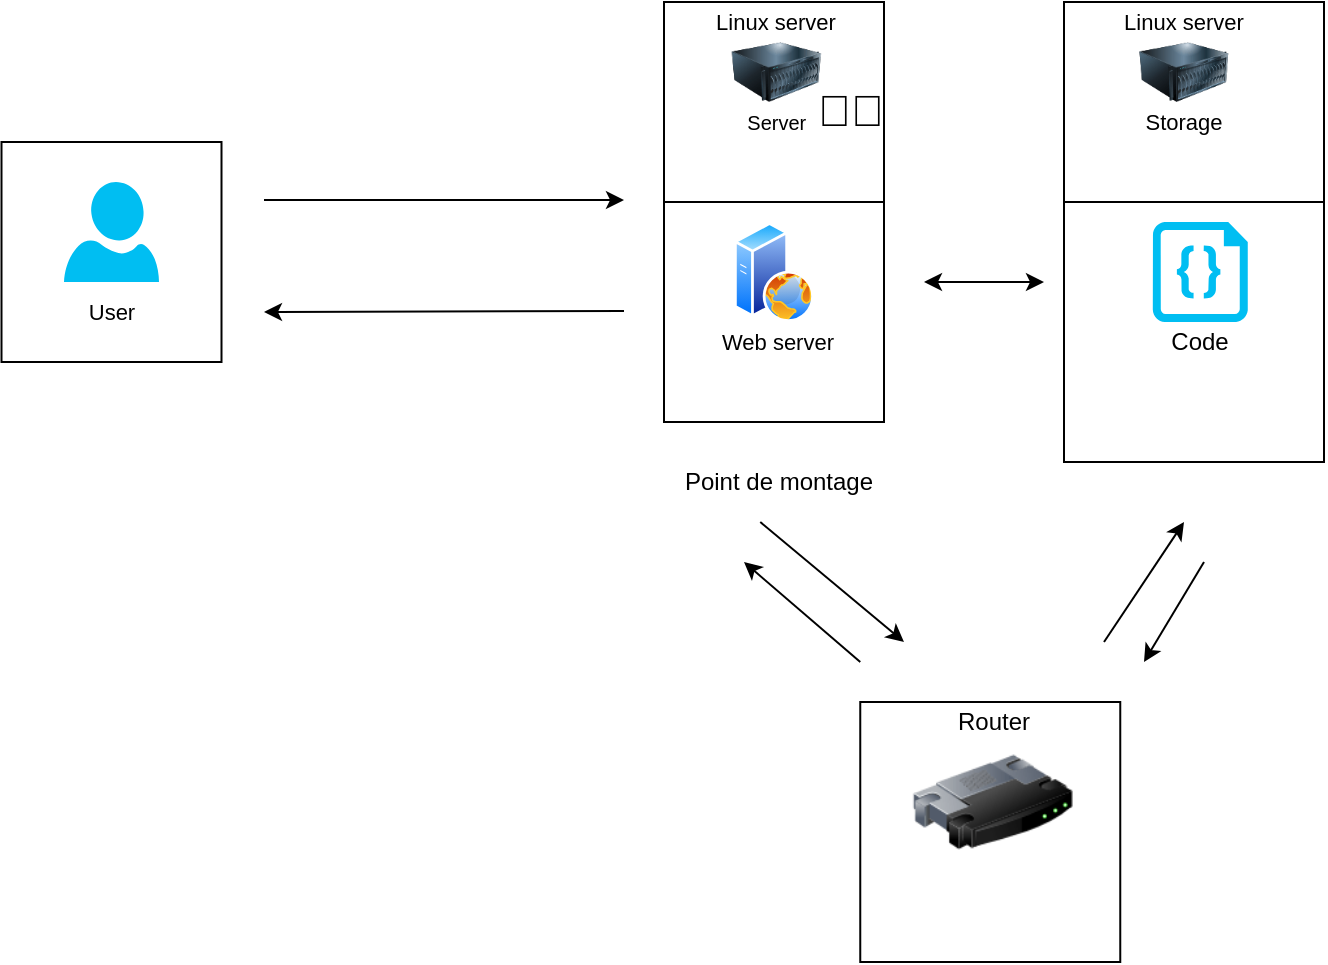 <mxfile version="20.5.3" type="github"><diagram id="bINb9QL9ruGttSEvCon1" name="Page-1"><mxGraphModel dx="1878" dy="613" grid="1" gridSize="10" guides="1" tooltips="1" connect="1" arrows="1" fold="1" page="1" pageScale="1" pageWidth="850" pageHeight="1100" math="0" shadow="0"><root><mxCell id="0"/><mxCell id="1" parent="0"/><mxCell id="PaxwfdAcIzAAx-07e6oR-30" value="" style="whiteSpace=wrap;html=1;aspect=fixed;" parent="1" vertex="1"><mxGeometry x="418.13" y="370" width="130" height="130" as="geometry"/></mxCell><mxCell id="PaxwfdAcIzAAx-07e6oR-17" value="" style="whiteSpace=wrap;html=1;aspect=fixed;" parent="1" vertex="1"><mxGeometry x="-11.25" y="90" width="110" height="110" as="geometry"/></mxCell><mxCell id="PaxwfdAcIzAAx-07e6oR-7" value="" style="rounded=0;whiteSpace=wrap;html=1;" parent="1" vertex="1"><mxGeometry x="520" y="20" width="130" height="100" as="geometry"/></mxCell><mxCell id="PaxwfdAcIzAAx-07e6oR-6" value="" style="rounded=0;whiteSpace=wrap;html=1;" parent="1" vertex="1"><mxGeometry x="320" y="20" width="110" height="100" as="geometry"/></mxCell><mxCell id="PaxwfdAcIzAAx-07e6oR-5" value="" style="whiteSpace=wrap;html=1;aspect=fixed;" parent="1" vertex="1"><mxGeometry x="320" y="120" width="110" height="110" as="geometry"/></mxCell><mxCell id="PaxwfdAcIzAAx-07e6oR-1" value="" style="image;html=1;image=img/lib/clip_art/computers/Server_128x128.png" parent="1" vertex="1"><mxGeometry x="343.75" y="40" width="65" height="30" as="geometry"/></mxCell><mxCell id="PaxwfdAcIzAAx-07e6oR-3" value="" style="aspect=fixed;perimeter=ellipsePerimeter;html=1;align=center;shadow=0;dashed=0;spacingTop=3;image;image=img/lib/active_directory/web_server.svg;" parent="1" vertex="1"><mxGeometry x="355" y="130" width="40" height="50" as="geometry"/></mxCell><mxCell id="PaxwfdAcIzAAx-07e6oR-8" value="" style="image;html=1;image=img/lib/clip_art/computers/Server_128x128.png" parent="1" vertex="1"><mxGeometry x="547.51" y="40" width="65" height="30" as="geometry"/></mxCell><mxCell id="PaxwfdAcIzAAx-07e6oR-9" value="" style="whiteSpace=wrap;html=1;aspect=fixed;" parent="1" vertex="1"><mxGeometry x="520" y="120" width="130" height="130" as="geometry"/></mxCell><mxCell id="PaxwfdAcIzAAx-07e6oR-11" value="" style="verticalLabelPosition=bottom;html=1;verticalAlign=top;align=center;strokeColor=none;fillColor=#00BEF2;shape=mxgraph.azure.code_file;pointerEvents=1;" parent="1" vertex="1"><mxGeometry x="564.38" y="130" width="47.5" height="50" as="geometry"/></mxCell><mxCell id="PaxwfdAcIzAAx-07e6oR-12" value="" style="verticalLabelPosition=bottom;html=1;verticalAlign=top;align=center;strokeColor=none;fillColor=#00BEF2;shape=mxgraph.azure.user;" parent="1" vertex="1"><mxGeometry x="20" y="110" width="47.5" height="50" as="geometry"/></mxCell><mxCell id="PaxwfdAcIzAAx-07e6oR-13" value="" style="endArrow=classic;html=1;rounded=0;" parent="1" edge="1"><mxGeometry width="50" height="50" relative="1" as="geometry"><mxPoint x="120" y="119" as="sourcePoint"/><mxPoint x="300" y="119" as="targetPoint"/><Array as="points"/></mxGeometry></mxCell><mxCell id="PaxwfdAcIzAAx-07e6oR-16" value="" style="endArrow=classic;html=1;rounded=0;" parent="1" edge="1"><mxGeometry width="50" height="50" relative="1" as="geometry"><mxPoint x="300" y="174.5" as="sourcePoint"/><mxPoint x="120" y="175" as="targetPoint"/><Array as="points"/></mxGeometry></mxCell><mxCell id="PaxwfdAcIzAAx-07e6oR-18" value="&lt;font style=&quot;font-size: 11px;&quot;&gt;User&lt;/font&gt;" style="text;html=1;strokeColor=none;fillColor=none;align=center;verticalAlign=middle;whiteSpace=wrap;rounded=0;" parent="1" vertex="1"><mxGeometry x="13.75" y="165" width="60" height="20" as="geometry"/></mxCell><mxCell id="PaxwfdAcIzAAx-07e6oR-19" value="&lt;font style=&quot;font-size: 10px;&quot;&gt;&amp;nbsp;Server&lt;/font&gt;" style="text;html=1;strokeColor=none;fillColor=none;align=center;verticalAlign=middle;whiteSpace=wrap;rounded=0;" parent="1" vertex="1"><mxGeometry x="341.25" y="70" width="67.5" height="20" as="geometry"/></mxCell><mxCell id="PaxwfdAcIzAAx-07e6oR-20" value="&lt;font style=&quot;font-size: 11px;&quot;&gt;Web server&lt;/font&gt;" style="text;html=1;strokeColor=none;fillColor=none;align=center;verticalAlign=middle;whiteSpace=wrap;rounded=0;" parent="1" vertex="1"><mxGeometry x="342.5" y="180" width="67.5" height="20" as="geometry"/></mxCell><mxCell id="PaxwfdAcIzAAx-07e6oR-22" value="&lt;font style=&quot;font-size: 11px;&quot;&gt;Storage&lt;br&gt;&lt;/font&gt;" style="text;html=1;strokeColor=none;fillColor=none;align=center;verticalAlign=middle;whiteSpace=wrap;rounded=0;" parent="1" vertex="1"><mxGeometry x="538.12" y="70" width="83.75" height="20" as="geometry"/></mxCell><mxCell id="PaxwfdAcIzAAx-07e6oR-23" value="Code" style="text;html=1;strokeColor=none;fillColor=none;align=center;verticalAlign=middle;whiteSpace=wrap;rounded=0;" parent="1" vertex="1"><mxGeometry x="554.38" y="180" width="67.5" height="20" as="geometry"/></mxCell><mxCell id="PaxwfdAcIzAAx-07e6oR-24" value="&lt;font style=&quot;font-size: 11px;&quot;&gt;Linux server&lt;br&gt;&lt;/font&gt;" style="text;html=1;strokeColor=none;fillColor=none;align=center;verticalAlign=middle;whiteSpace=wrap;rounded=0;" parent="1" vertex="1"><mxGeometry x="538.12" y="20" width="83.75" height="20" as="geometry"/></mxCell><mxCell id="PaxwfdAcIzAAx-07e6oR-25" value="&lt;font style=&quot;font-size: 11px;&quot;&gt;Linux server&lt;br&gt;&lt;/font&gt;" style="text;html=1;strokeColor=none;fillColor=none;align=center;verticalAlign=middle;whiteSpace=wrap;rounded=0;" parent="1" vertex="1"><mxGeometry x="334.38" y="20" width="83.75" height="20" as="geometry"/></mxCell><mxCell id="PaxwfdAcIzAAx-07e6oR-26" value="&lt;h1&gt;&lt;span class=&quot;emoji&quot;&gt;🤷🏼&lt;/span&gt;&lt;/h1&gt;" style="text;whiteSpace=wrap;html=1;fontSize=11;" parent="1" vertex="1"><mxGeometry x="395" y="40" width="25" height="30" as="geometry"/></mxCell><mxCell id="PaxwfdAcIzAAx-07e6oR-27" value="Point de montage&lt;font style=&quot;font-size: 11px;&quot;&gt;&lt;br&gt;&lt;/font&gt;" style="text;html=1;strokeColor=none;fillColor=none;align=center;verticalAlign=middle;whiteSpace=wrap;rounded=0;" parent="1" vertex="1"><mxGeometry x="320" y="250" width="115" height="20" as="geometry"/></mxCell><mxCell id="PaxwfdAcIzAAx-07e6oR-28" value="" style="endArrow=classic;startArrow=classic;html=1;rounded=0;fontSize=11;" parent="1" edge="1"><mxGeometry width="50" height="50" relative="1" as="geometry"><mxPoint x="450" y="160" as="sourcePoint"/><mxPoint x="510" y="160" as="targetPoint"/></mxGeometry></mxCell><mxCell id="PaxwfdAcIzAAx-07e6oR-29" value="" style="image;html=1;image=img/lib/clip_art/networking/Router_128x128.png;fontSize=11;" parent="1" vertex="1"><mxGeometry x="444.38" y="390" width="80" height="60" as="geometry"/></mxCell><mxCell id="PaxwfdAcIzAAx-07e6oR-31" value="Router&lt;font style=&quot;font-size: 11px;&quot;&gt;&lt;br&gt;&lt;/font&gt;" style="text;html=1;strokeColor=none;fillColor=none;align=center;verticalAlign=middle;whiteSpace=wrap;rounded=0;" parent="1" vertex="1"><mxGeometry x="442.5" y="370" width="83.75" height="20" as="geometry"/></mxCell><mxCell id="PaxwfdAcIzAAx-07e6oR-32" value="" style="endArrow=classic;html=1;rounded=0;" parent="1" edge="1"><mxGeometry width="50" height="50" relative="1" as="geometry"><mxPoint x="368.13" y="280" as="sourcePoint"/><mxPoint x="440" y="340" as="targetPoint"/><Array as="points"/></mxGeometry></mxCell><mxCell id="PaxwfdAcIzAAx-07e6oR-33" value="" style="endArrow=classic;html=1;rounded=0;" parent="1" edge="1"><mxGeometry width="50" height="50" relative="1" as="geometry"><mxPoint x="540.01" y="340" as="sourcePoint"/><mxPoint x="580" y="280" as="targetPoint"/><Array as="points"/></mxGeometry></mxCell><mxCell id="PaxwfdAcIzAAx-07e6oR-34" value="" style="endArrow=classic;html=1;rounded=0;" parent="1" edge="1"><mxGeometry width="50" height="50" relative="1" as="geometry"><mxPoint x="590.0" y="300" as="sourcePoint"/><mxPoint x="560" y="350" as="targetPoint"/><Array as="points"/></mxGeometry></mxCell><mxCell id="PaxwfdAcIzAAx-07e6oR-35" value="" style="endArrow=classic;html=1;rounded=0;" parent="1" edge="1"><mxGeometry width="50" height="50" relative="1" as="geometry"><mxPoint x="418.13" y="350" as="sourcePoint"/><mxPoint x="360" y="300" as="targetPoint"/><Array as="points"/></mxGeometry></mxCell></root></mxGraphModel></diagram></mxfile>